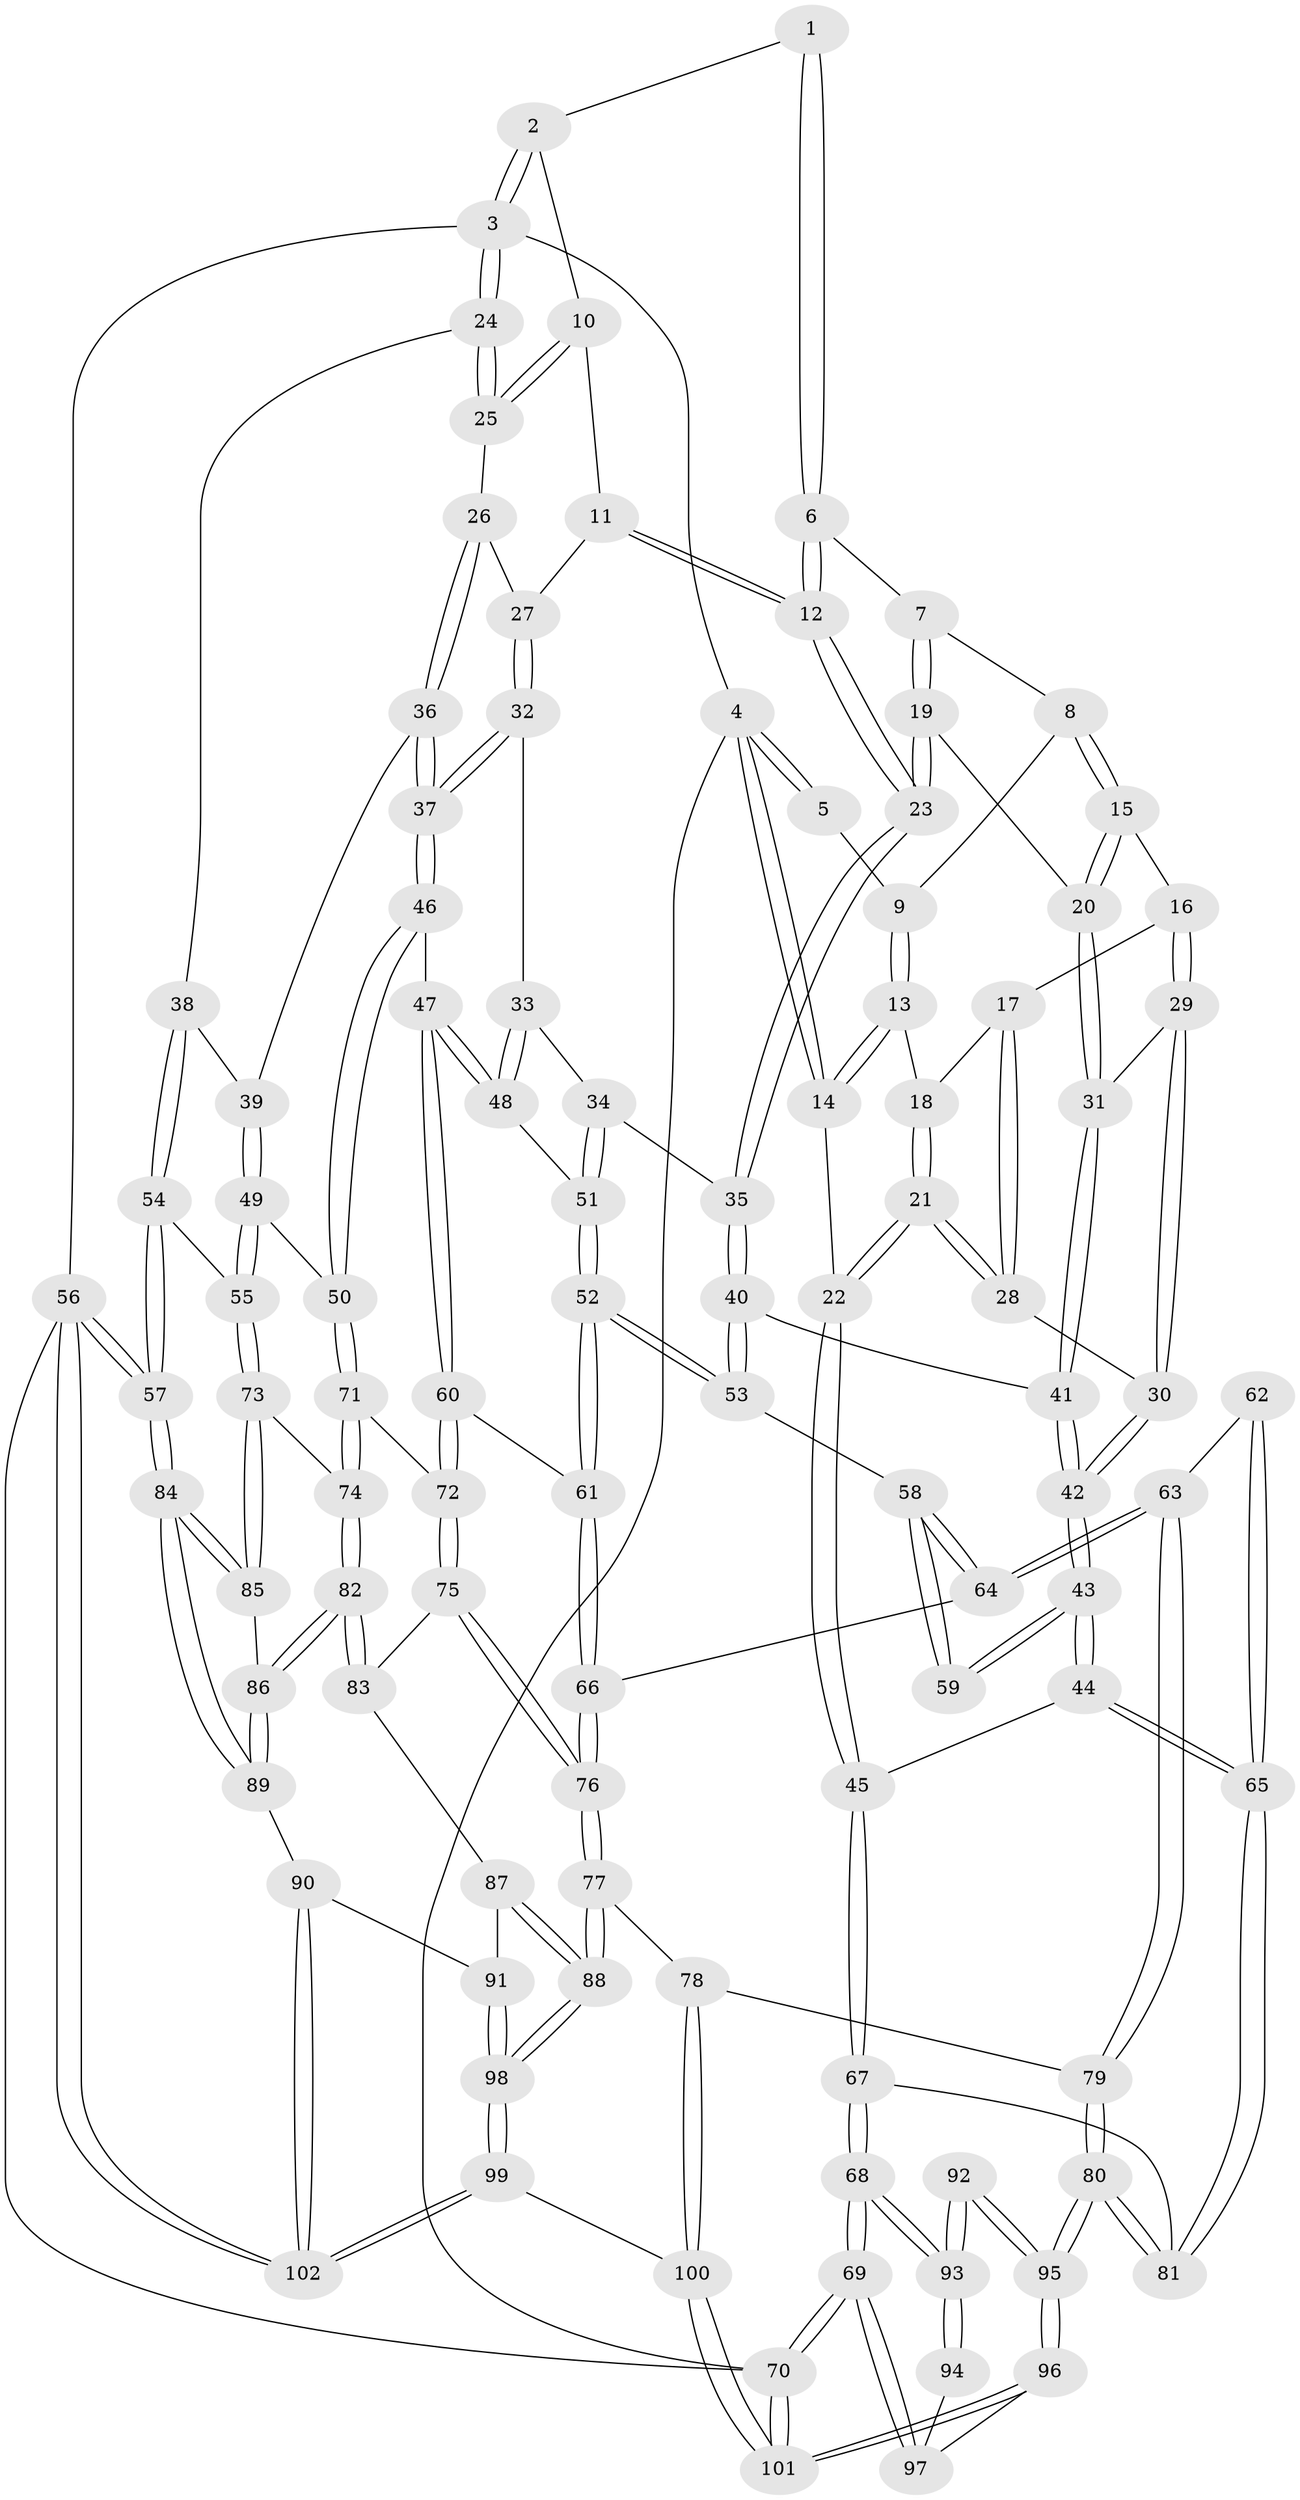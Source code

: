 // Generated by graph-tools (version 1.1) at 2025/03/03/09/25 03:03:21]
// undirected, 102 vertices, 252 edges
graph export_dot {
graph [start="1"]
  node [color=gray90,style=filled];
  1 [pos="+0.4525479406370976+0"];
  2 [pos="+0.882569715342507+0"];
  3 [pos="+1+0"];
  4 [pos="+0+0"];
  5 [pos="+0.13641805666191104+0"];
  6 [pos="+0.46433998161907514+0.048275547634349936"];
  7 [pos="+0.229847431022252+0.099534218125826"];
  8 [pos="+0.1813068548027181+0.05138823071265847"];
  9 [pos="+0.15870504267547828+0"];
  10 [pos="+0.7417154156765238+0.0795144912566161"];
  11 [pos="+0.6090302609957783+0.14699901129009535"];
  12 [pos="+0.48157542701462397+0.1442006524891827"];
  13 [pos="+0.044491783540138566+0.13442699974265546"];
  14 [pos="+0+0"];
  15 [pos="+0.1462156940109784+0.1527603640433296"];
  16 [pos="+0.08042996853107631+0.1983362084180345"];
  17 [pos="+0.07308005415268698+0.19659849030720997"];
  18 [pos="+0.04547837394739983+0.14258084800507495"];
  19 [pos="+0.2894507503464941+0.1923029082670185"];
  20 [pos="+0.1794749713601716+0.2277328757809547"];
  21 [pos="+0+0.2671962265008953"];
  22 [pos="+0+0.3075895216998994"];
  23 [pos="+0.4173011039554429+0.2723774628822809"];
  24 [pos="+1+0.09237837431144032"];
  25 [pos="+0.789247156210146+0.18604956083174073"];
  26 [pos="+0.7888319645880844+0.1902597466983001"];
  27 [pos="+0.6598245174506253+0.22974569213415746"];
  28 [pos="+0+0.2492268014671038"];
  29 [pos="+0.11987224829057175+0.25689538085034797"];
  30 [pos="+0.08825115964733281+0.2968625955353504"];
  31 [pos="+0.16197873488883344+0.25578435607308875"];
  32 [pos="+0.6727828875137049+0.31804479500245275"];
  33 [pos="+0.5504920685088444+0.31585627204417577"];
  34 [pos="+0.4430544159691465+0.2928484526667923"];
  35 [pos="+0.41752977957482745+0.2816753598824698"];
  36 [pos="+0.7954151322611311+0.24909987177506987"];
  37 [pos="+0.7057479442491694+0.3390458415249864"];
  38 [pos="+1+0.19169464976726222"];
  39 [pos="+0.9109403016661208+0.31400890695106054"];
  40 [pos="+0.3712672601113048+0.3565215107606685"];
  41 [pos="+0.18438465529167922+0.29337128105233473"];
  42 [pos="+0.0870112478689727+0.4412435182167408"];
  43 [pos="+0.08505807413112583+0.44949144743882424"];
  44 [pos="+0.03193929219947548+0.47980562558889017"];
  45 [pos="+0+0.4862907546193476"];
  46 [pos="+0.7389427454135171+0.47249332627965457"];
  47 [pos="+0.6629508873051048+0.4711193199772878"];
  48 [pos="+0.6360044611283953+0.4598663423382733"];
  49 [pos="+0.8222033894030782+0.48991559601934087"];
  50 [pos="+0.7590221190572997+0.4908773746503725"];
  51 [pos="+0.5738658993821041+0.4495125325353928"];
  52 [pos="+0.4854247342028483+0.5241686003068914"];
  53 [pos="+0.3653500455511136+0.3751235154668183"];
  54 [pos="+1+0.5482755875274603"];
  55 [pos="+0.9149092349500295+0.5445476017521548"];
  56 [pos="+1+1"];
  57 [pos="+1+1"];
  58 [pos="+0.32174657491558273+0.41991702596734193"];
  59 [pos="+0.15331884720144323+0.45117056665832694"];
  60 [pos="+0.521787361327764+0.5731128997967628"];
  61 [pos="+0.4995646744048518+0.5673606730438027"];
  62 [pos="+0.20223060841935434+0.5435200847583752"];
  63 [pos="+0.30780973136823464+0.6022941482026133"];
  64 [pos="+0.3126829799235496+0.5918637171947986"];
  65 [pos="+0.17576787220787526+0.696791754788826"];
  66 [pos="+0.48585254457850474+0.5818548339829742"];
  67 [pos="+0+0.6284795339554194"];
  68 [pos="+0+0.7627875242703926"];
  69 [pos="+0+1"];
  70 [pos="+0+1"];
  71 [pos="+0.7117921800324547+0.5998692716419727"];
  72 [pos="+0.608711898480931+0.6428130869025404"];
  73 [pos="+0.8675797515783608+0.7126313534772745"];
  74 [pos="+0.7406664101950783+0.668466583374304"];
  75 [pos="+0.5894369286830504+0.7116644795399999"];
  76 [pos="+0.42304101108612546+0.7701911904810621"];
  77 [pos="+0.4006830523325227+0.7916956257664994"];
  78 [pos="+0.38886697563750555+0.7918434338341941"];
  79 [pos="+0.2606176629631691+0.7632626841691676"];
  80 [pos="+0.23455537677035104+0.7715418812648297"];
  81 [pos="+0.1833634737281775+0.7112608962495043"];
  82 [pos="+0.7082985543861948+0.7913804119298912"];
  83 [pos="+0.6512923169645299+0.7846420833433634"];
  84 [pos="+1+0.8859860330571492"];
  85 [pos="+0.8856926978542276+0.7704637077436354"];
  86 [pos="+0.7224124509535828+0.8051755443453246"];
  87 [pos="+0.611997144123759+0.8277343859849521"];
  88 [pos="+0.5016718730210353+0.8860869950656192"];
  89 [pos="+0.728463822956299+0.848144121180291"];
  90 [pos="+0.7276337577795069+0.8931880286268211"];
  91 [pos="+0.6558358437139017+0.920034888528892"];
  92 [pos="+0.03651332047848773+0.7843853183418321"];
  93 [pos="+0+0.7647551023138142"];
  94 [pos="+0.032273157199166035+0.8694151574821878"];
  95 [pos="+0.2269963411664768+0.7811220575726808"];
  96 [pos="+0.19203434706978503+0.8854102369116139"];
  97 [pos="+0.09031728467500942+0.9102637722796377"];
  98 [pos="+0.5490104738183076+1"];
  99 [pos="+0.5471915985271004+1"];
  100 [pos="+0.34939777531365845+1"];
  101 [pos="+0.23508745184126512+1"];
  102 [pos="+1+1"];
  1 -- 2;
  1 -- 6;
  1 -- 6;
  2 -- 3;
  2 -- 3;
  2 -- 10;
  3 -- 4;
  3 -- 24;
  3 -- 24;
  3 -- 56;
  4 -- 5;
  4 -- 5;
  4 -- 14;
  4 -- 14;
  4 -- 70;
  5 -- 9;
  6 -- 7;
  6 -- 12;
  6 -- 12;
  7 -- 8;
  7 -- 19;
  7 -- 19;
  8 -- 9;
  8 -- 15;
  8 -- 15;
  9 -- 13;
  9 -- 13;
  10 -- 11;
  10 -- 25;
  10 -- 25;
  11 -- 12;
  11 -- 12;
  11 -- 27;
  12 -- 23;
  12 -- 23;
  13 -- 14;
  13 -- 14;
  13 -- 18;
  14 -- 22;
  15 -- 16;
  15 -- 20;
  15 -- 20;
  16 -- 17;
  16 -- 29;
  16 -- 29;
  17 -- 18;
  17 -- 28;
  17 -- 28;
  18 -- 21;
  18 -- 21;
  19 -- 20;
  19 -- 23;
  19 -- 23;
  20 -- 31;
  20 -- 31;
  21 -- 22;
  21 -- 22;
  21 -- 28;
  21 -- 28;
  22 -- 45;
  22 -- 45;
  23 -- 35;
  23 -- 35;
  24 -- 25;
  24 -- 25;
  24 -- 38;
  25 -- 26;
  26 -- 27;
  26 -- 36;
  26 -- 36;
  27 -- 32;
  27 -- 32;
  28 -- 30;
  29 -- 30;
  29 -- 30;
  29 -- 31;
  30 -- 42;
  30 -- 42;
  31 -- 41;
  31 -- 41;
  32 -- 33;
  32 -- 37;
  32 -- 37;
  33 -- 34;
  33 -- 48;
  33 -- 48;
  34 -- 35;
  34 -- 51;
  34 -- 51;
  35 -- 40;
  35 -- 40;
  36 -- 37;
  36 -- 37;
  36 -- 39;
  37 -- 46;
  37 -- 46;
  38 -- 39;
  38 -- 54;
  38 -- 54;
  39 -- 49;
  39 -- 49;
  40 -- 41;
  40 -- 53;
  40 -- 53;
  41 -- 42;
  41 -- 42;
  42 -- 43;
  42 -- 43;
  43 -- 44;
  43 -- 44;
  43 -- 59;
  43 -- 59;
  44 -- 45;
  44 -- 65;
  44 -- 65;
  45 -- 67;
  45 -- 67;
  46 -- 47;
  46 -- 50;
  46 -- 50;
  47 -- 48;
  47 -- 48;
  47 -- 60;
  47 -- 60;
  48 -- 51;
  49 -- 50;
  49 -- 55;
  49 -- 55;
  50 -- 71;
  50 -- 71;
  51 -- 52;
  51 -- 52;
  52 -- 53;
  52 -- 53;
  52 -- 61;
  52 -- 61;
  53 -- 58;
  54 -- 55;
  54 -- 57;
  54 -- 57;
  55 -- 73;
  55 -- 73;
  56 -- 57;
  56 -- 57;
  56 -- 102;
  56 -- 102;
  56 -- 70;
  57 -- 84;
  57 -- 84;
  58 -- 59;
  58 -- 59;
  58 -- 64;
  58 -- 64;
  60 -- 61;
  60 -- 72;
  60 -- 72;
  61 -- 66;
  61 -- 66;
  62 -- 63;
  62 -- 65;
  62 -- 65;
  63 -- 64;
  63 -- 64;
  63 -- 79;
  63 -- 79;
  64 -- 66;
  65 -- 81;
  65 -- 81;
  66 -- 76;
  66 -- 76;
  67 -- 68;
  67 -- 68;
  67 -- 81;
  68 -- 69;
  68 -- 69;
  68 -- 93;
  68 -- 93;
  69 -- 70;
  69 -- 70;
  69 -- 97;
  69 -- 97;
  70 -- 101;
  70 -- 101;
  71 -- 72;
  71 -- 74;
  71 -- 74;
  72 -- 75;
  72 -- 75;
  73 -- 74;
  73 -- 85;
  73 -- 85;
  74 -- 82;
  74 -- 82;
  75 -- 76;
  75 -- 76;
  75 -- 83;
  76 -- 77;
  76 -- 77;
  77 -- 78;
  77 -- 88;
  77 -- 88;
  78 -- 79;
  78 -- 100;
  78 -- 100;
  79 -- 80;
  79 -- 80;
  80 -- 81;
  80 -- 81;
  80 -- 95;
  80 -- 95;
  82 -- 83;
  82 -- 83;
  82 -- 86;
  82 -- 86;
  83 -- 87;
  84 -- 85;
  84 -- 85;
  84 -- 89;
  84 -- 89;
  85 -- 86;
  86 -- 89;
  86 -- 89;
  87 -- 88;
  87 -- 88;
  87 -- 91;
  88 -- 98;
  88 -- 98;
  89 -- 90;
  90 -- 91;
  90 -- 102;
  90 -- 102;
  91 -- 98;
  91 -- 98;
  92 -- 93;
  92 -- 93;
  92 -- 95;
  92 -- 95;
  93 -- 94;
  93 -- 94;
  94 -- 97;
  95 -- 96;
  95 -- 96;
  96 -- 97;
  96 -- 101;
  96 -- 101;
  98 -- 99;
  98 -- 99;
  99 -- 100;
  99 -- 102;
  99 -- 102;
  100 -- 101;
  100 -- 101;
}
